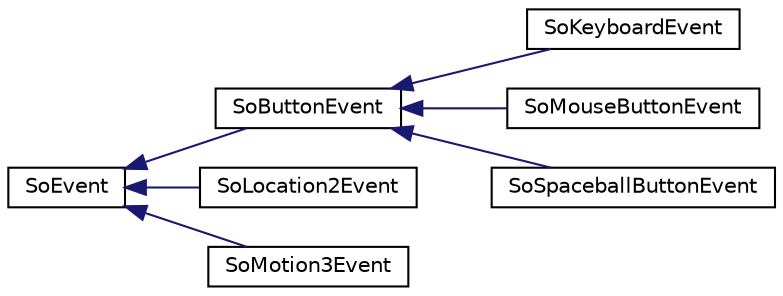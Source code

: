 digraph "Graphical Class Hierarchy"
{
 // LATEX_PDF_SIZE
  edge [fontname="Helvetica",fontsize="10",labelfontname="Helvetica",labelfontsize="10"];
  node [fontname="Helvetica",fontsize="10",shape=record];
  rankdir="LR";
  Node0 [label="SoEvent",height=0.2,width=0.4,color="black", fillcolor="white", style="filled",URL="$classSoEvent.html",tooltip="The SoEvent class is the base class for all Coin events."];
  Node0 -> Node1 [dir="back",color="midnightblue",fontsize="10",style="solid",fontname="Helvetica"];
  Node1 [label="SoButtonEvent",height=0.2,width=0.4,color="black", fillcolor="white", style="filled",URL="$classSoButtonEvent.html",tooltip="The SoButtonEvent class is the base class for all button events."];
  Node1 -> Node2 [dir="back",color="midnightblue",fontsize="10",style="solid",fontname="Helvetica"];
  Node2 [label="SoKeyboardEvent",height=0.2,width=0.4,color="black", fillcolor="white", style="filled",URL="$classSoKeyboardEvent.html",tooltip="The SoKeyboardEvent class contains information about keyboard interaction."];
  Node1 -> Node3 [dir="back",color="midnightblue",fontsize="10",style="solid",fontname="Helvetica"];
  Node3 [label="SoMouseButtonEvent",height=0.2,width=0.4,color="black", fillcolor="white", style="filled",URL="$classSoMouseButtonEvent.html",tooltip="The SoMouseButtonEvent class contains information about mouse button interaction."];
  Node1 -> Node4 [dir="back",color="midnightblue",fontsize="10",style="solid",fontname="Helvetica"];
  Node4 [label="SoSpaceballButtonEvent",height=0.2,width=0.4,color="black", fillcolor="white", style="filled",URL="$classSoSpaceballButtonEvent.html",tooltip="The SoSpaceballButtonEvent class contains information about spaceball button interaction."];
  Node0 -> Node5 [dir="back",color="midnightblue",fontsize="10",style="solid",fontname="Helvetica"];
  Node5 [label="SoLocation2Event",height=0.2,width=0.4,color="black", fillcolor="white", style="filled",URL="$classSoLocation2Event.html",tooltip="The SoLocation2Event class contains information about 2D movement events."];
  Node0 -> Node6 [dir="back",color="midnightblue",fontsize="10",style="solid",fontname="Helvetica"];
  Node6 [label="SoMotion3Event",height=0.2,width=0.4,color="black", fillcolor="white", style="filled",URL="$classSoMotion3Event.html",tooltip="The SoMotion3Event class contains information about 3D movement events."];
}

